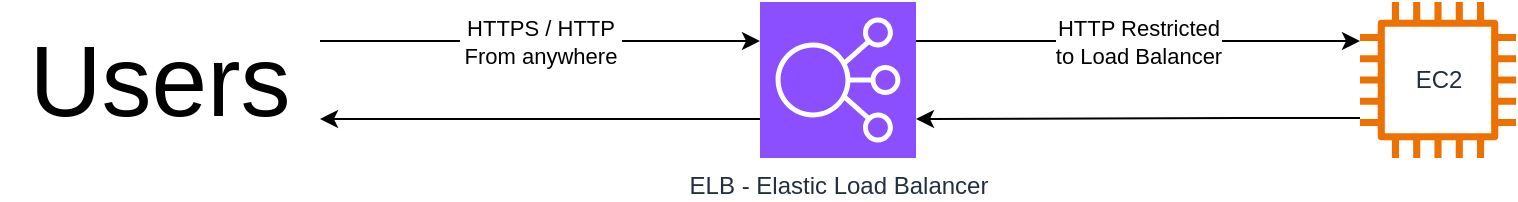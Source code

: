 <mxfile version="26.0.4">
  <diagram name="Page-1" id="jTfU-XotQyX7k1_vHH72">
    <mxGraphModel dx="1114" dy="1027" grid="1" gridSize="10" guides="1" tooltips="1" connect="1" arrows="1" fold="1" page="1" pageScale="1" pageWidth="850" pageHeight="1100" math="0" shadow="0">
      <root>
        <mxCell id="0" />
        <mxCell id="1" parent="0" />
        <mxCell id="9uW0--Qu6DeKL-FRqGq2-1" value="Users" style="text;html=1;align=center;verticalAlign=middle;whiteSpace=wrap;rounded=0;fontSize=50;" parent="1" vertex="1">
          <mxGeometry x="160" y="486" width="160" height="78" as="geometry" />
        </mxCell>
        <mxCell id="9uW0--Qu6DeKL-FRqGq2-5" value="HTTP Restricted&lt;div&gt;to Load Balancer&lt;/div&gt;" style="edgeStyle=orthogonalEdgeStyle;rounded=0;orthogonalLoop=1;jettySize=auto;html=1;exitX=1;exitY=0.25;exitDx=0;exitDy=0;exitPerimeter=0;" parent="1" source="9uW0--Qu6DeKL-FRqGq2-2" target="9uW0--Qu6DeKL-FRqGq2-3" edge="1">
          <mxGeometry relative="1" as="geometry">
            <Array as="points">
              <mxPoint x="690" y="506" />
              <mxPoint x="690" y="506" />
            </Array>
          </mxGeometry>
        </mxCell>
        <mxCell id="9uW0--Qu6DeKL-FRqGq2-6" style="edgeStyle=orthogonalEdgeStyle;rounded=0;orthogonalLoop=1;jettySize=auto;html=1;entryX=1;entryY=0.75;entryDx=0;entryDy=0;entryPerimeter=0;" parent="1" source="9uW0--Qu6DeKL-FRqGq2-3" target="9uW0--Qu6DeKL-FRqGq2-2" edge="1">
          <mxGeometry relative="1" as="geometry">
            <Array as="points">
              <mxPoint x="780" y="544" />
              <mxPoint x="780" y="544" />
            </Array>
          </mxGeometry>
        </mxCell>
        <mxCell id="9uW0--Qu6DeKL-FRqGq2-7" style="edgeStyle=orthogonalEdgeStyle;rounded=0;orthogonalLoop=1;jettySize=auto;html=1;exitX=0;exitY=0.75;exitDx=0;exitDy=0;exitPerimeter=0;entryX=1;entryY=0.75;entryDx=0;entryDy=0;" parent="1" source="9uW0--Qu6DeKL-FRqGq2-2" target="9uW0--Qu6DeKL-FRqGq2-1" edge="1">
          <mxGeometry relative="1" as="geometry" />
        </mxCell>
        <mxCell id="9uW0--Qu6DeKL-FRqGq2-2" value="ELB - Elastic Load Balancer" style="sketch=0;points=[[0,0,0],[0.25,0,0],[0.5,0,0],[0.75,0,0],[1,0,0],[0,1,0],[0.25,1,0],[0.5,1,0],[0.75,1,0],[1,1,0],[0,0.25,0],[0,0.5,0],[0,0.75,0],[1,0.25,0],[1,0.5,0],[1,0.75,0]];outlineConnect=0;fontColor=#232F3E;fillColor=#8C4FFF;strokeColor=#ffffff;dashed=0;verticalLabelPosition=bottom;verticalAlign=top;align=center;html=1;fontSize=12;fontStyle=0;aspect=fixed;shape=mxgraph.aws4.resourceIcon;resIcon=mxgraph.aws4.elastic_load_balancing;" parent="1" vertex="1">
          <mxGeometry x="540" y="486" width="78" height="78" as="geometry" />
        </mxCell>
        <mxCell id="9uW0--Qu6DeKL-FRqGq2-3" value="EC2" style="sketch=0;outlineConnect=0;fontColor=#232F3E;gradientColor=none;fillColor=#ED7100;strokeColor=none;dashed=0;verticalLabelPosition=middle;verticalAlign=middle;align=center;html=1;fontSize=12;fontStyle=0;aspect=fixed;pointerEvents=1;shape=mxgraph.aws4.instance2;labelPosition=center;" parent="1" vertex="1">
          <mxGeometry x="840" y="486" width="78" height="78" as="geometry" />
        </mxCell>
        <mxCell id="9uW0--Qu6DeKL-FRqGq2-4" value="&amp;nbsp;HTTPS / HTTP&amp;nbsp;&lt;div&gt;From anywhere&lt;/div&gt;" style="edgeStyle=orthogonalEdgeStyle;rounded=0;orthogonalLoop=1;jettySize=auto;html=1;exitX=1;exitY=0.25;exitDx=0;exitDy=0;entryX=0;entryY=0.25;entryDx=0;entryDy=0;entryPerimeter=0;" parent="1" source="9uW0--Qu6DeKL-FRqGq2-1" target="9uW0--Qu6DeKL-FRqGq2-2" edge="1">
          <mxGeometry relative="1" as="geometry" />
        </mxCell>
      </root>
    </mxGraphModel>
  </diagram>
</mxfile>
